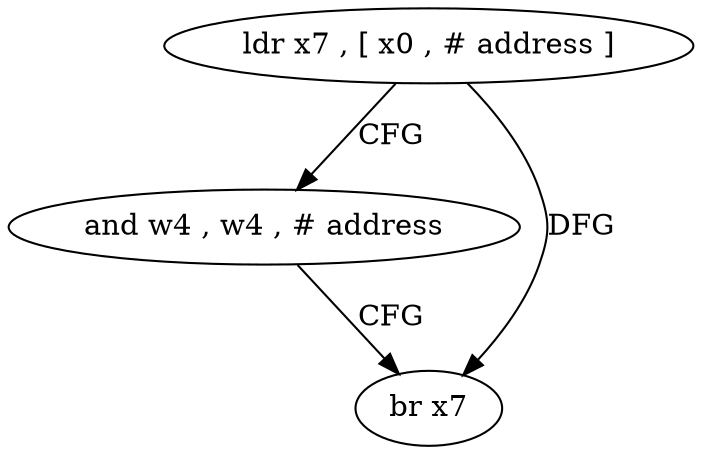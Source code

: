 digraph "func" {
"163028" [label = "ldr x7 , [ x0 , # address ]" ]
"163032" [label = "and w4 , w4 , # address" ]
"163036" [label = "br x7" ]
"163028" -> "163032" [ label = "CFG" ]
"163028" -> "163036" [ label = "DFG" ]
"163032" -> "163036" [ label = "CFG" ]
}
